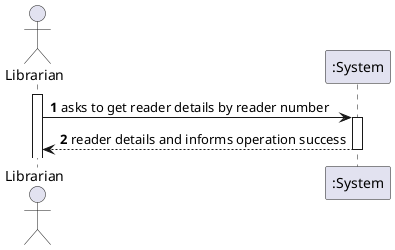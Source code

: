 @startuml
'https://plantuml.com/sequence-diagram

autoactivate on
autonumber

actor "Librarian" as Librarian
participant ":System" as System

activate Librarian

Librarian -> System: asks to get reader details by reader number
System --> Librarian: reader details and informs operation success
@enduml